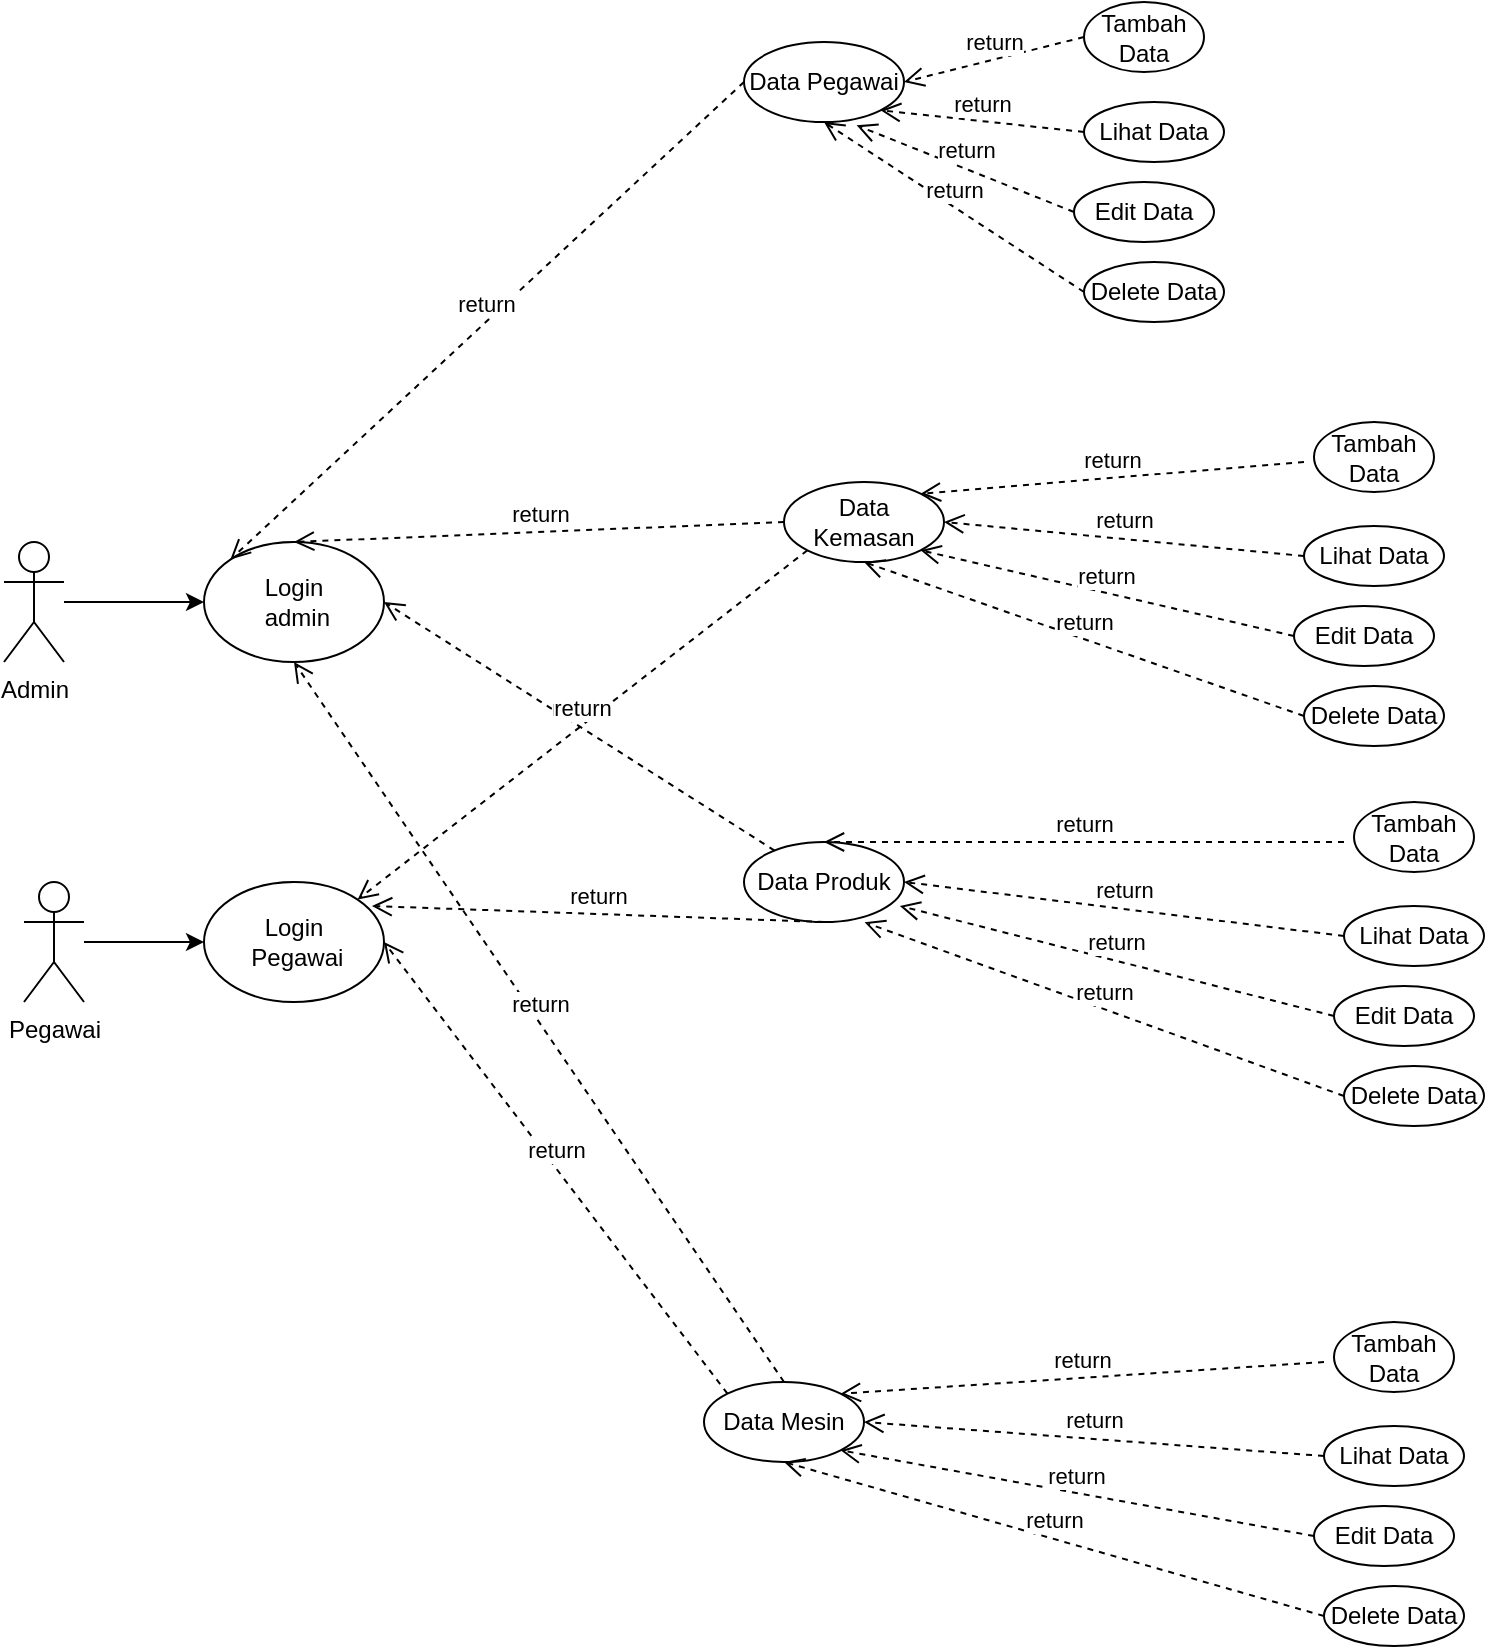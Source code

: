 <mxfile version="24.4.4" type="github" pages="2">
  <diagram id="ZZhZsLMx4fixm7O-FX01" name="Use Case">
    <mxGraphModel dx="1257" dy="609" grid="1" gridSize="10" guides="1" tooltips="1" connect="1" arrows="1" fold="1" page="1" pageScale="1" pageWidth="827" pageHeight="1169" math="0" shadow="0">
      <root>
        <mxCell id="0" />
        <mxCell id="1" parent="0" />
        <mxCell id="jrF-69iuw89U0HwYCnOZ-4" style="edgeStyle=orthogonalEdgeStyle;rounded=0;orthogonalLoop=1;jettySize=auto;html=1;" edge="1" parent="1" source="jrF-69iuw89U0HwYCnOZ-1" target="jrF-69iuw89U0HwYCnOZ-2">
          <mxGeometry relative="1" as="geometry" />
        </mxCell>
        <mxCell id="jrF-69iuw89U0HwYCnOZ-1" value="Admin" style="shape=umlActor;verticalLabelPosition=bottom;verticalAlign=top;html=1;outlineConnect=0;" vertex="1" parent="1">
          <mxGeometry x="70" y="270" width="30" height="60" as="geometry" />
        </mxCell>
        <mxCell id="jrF-69iuw89U0HwYCnOZ-2" value="Login&lt;br&gt;&lt;div&gt;&lt;span style=&quot;background-color: initial;&quot;&gt;&amp;nbsp;admin&lt;/span&gt;&lt;/div&gt;" style="ellipse;whiteSpace=wrap;html=1;" vertex="1" parent="1">
          <mxGeometry x="170" y="270" width="90" height="60" as="geometry" />
        </mxCell>
        <mxCell id="jrF-69iuw89U0HwYCnOZ-7" value="Data Kemasan" style="ellipse;whiteSpace=wrap;html=1;" vertex="1" parent="1">
          <mxGeometry x="460" y="240" width="80" height="40" as="geometry" />
        </mxCell>
        <mxCell id="jrF-69iuw89U0HwYCnOZ-9" value="Data Produk" style="ellipse;whiteSpace=wrap;html=1;" vertex="1" parent="1">
          <mxGeometry x="440" y="420" width="80" height="40" as="geometry" />
        </mxCell>
        <mxCell id="jrF-69iuw89U0HwYCnOZ-10" value="Data Mesin" style="ellipse;whiteSpace=wrap;html=1;" vertex="1" parent="1">
          <mxGeometry x="420" y="690" width="80" height="40" as="geometry" />
        </mxCell>
        <mxCell id="jrF-69iuw89U0HwYCnOZ-14" value="return" style="html=1;verticalAlign=bottom;endArrow=open;dashed=1;endSize=8;curved=0;rounded=0;entryX=0.5;entryY=0;entryDx=0;entryDy=0;exitX=0;exitY=0.5;exitDx=0;exitDy=0;" edge="1" parent="1" source="jrF-69iuw89U0HwYCnOZ-7" target="jrF-69iuw89U0HwYCnOZ-2">
          <mxGeometry relative="1" as="geometry">
            <mxPoint x="430" y="219.5" as="sourcePoint" />
            <mxPoint x="350" y="219.5" as="targetPoint" />
          </mxGeometry>
        </mxCell>
        <mxCell id="jrF-69iuw89U0HwYCnOZ-16" value="return" style="html=1;verticalAlign=bottom;endArrow=open;dashed=1;endSize=8;curved=0;rounded=0;entryX=1;entryY=0.5;entryDx=0;entryDy=0;" edge="1" parent="1" source="jrF-69iuw89U0HwYCnOZ-9" target="jrF-69iuw89U0HwYCnOZ-2">
          <mxGeometry relative="1" as="geometry">
            <mxPoint x="430" y="310" as="sourcePoint" />
            <mxPoint x="280" y="380.5" as="targetPoint" />
          </mxGeometry>
        </mxCell>
        <mxCell id="jrF-69iuw89U0HwYCnOZ-19" value="return" style="html=1;verticalAlign=bottom;endArrow=open;dashed=1;endSize=8;curved=0;rounded=0;entryX=0.5;entryY=1;entryDx=0;entryDy=0;exitX=0.5;exitY=0;exitDx=0;exitDy=0;" edge="1" parent="1" source="jrF-69iuw89U0HwYCnOZ-10" target="jrF-69iuw89U0HwYCnOZ-2">
          <mxGeometry relative="1" as="geometry">
            <mxPoint x="450" y="670" as="sourcePoint" />
            <mxPoint x="290" y="370" as="targetPoint" />
          </mxGeometry>
        </mxCell>
        <mxCell id="jrF-69iuw89U0HwYCnOZ-25" style="edgeStyle=orthogonalEdgeStyle;rounded=0;orthogonalLoop=1;jettySize=auto;html=1;entryX=0;entryY=0.5;entryDx=0;entryDy=0;" edge="1" parent="1" source="jrF-69iuw89U0HwYCnOZ-20" target="jrF-69iuw89U0HwYCnOZ-24">
          <mxGeometry relative="1" as="geometry" />
        </mxCell>
        <mxCell id="jrF-69iuw89U0HwYCnOZ-20" value="Pegawai" style="shape=umlActor;verticalLabelPosition=bottom;verticalAlign=top;html=1;outlineConnect=0;" vertex="1" parent="1">
          <mxGeometry x="80" y="440" width="30" height="60" as="geometry" />
        </mxCell>
        <mxCell id="jrF-69iuw89U0HwYCnOZ-22" value="Data Pegawai" style="ellipse;whiteSpace=wrap;html=1;" vertex="1" parent="1">
          <mxGeometry x="440" y="20" width="80" height="40" as="geometry" />
        </mxCell>
        <mxCell id="jrF-69iuw89U0HwYCnOZ-24" value="Login&lt;br&gt;&lt;div&gt;&lt;span style=&quot;background-color: initial;&quot;&gt;&amp;nbsp;Pegawai&lt;/span&gt;&lt;/div&gt;" style="ellipse;whiteSpace=wrap;html=1;" vertex="1" parent="1">
          <mxGeometry x="170" y="440" width="90" height="60" as="geometry" />
        </mxCell>
        <mxCell id="jrF-69iuw89U0HwYCnOZ-26" value="return" style="html=1;verticalAlign=bottom;endArrow=open;dashed=1;endSize=8;curved=0;rounded=0;exitX=0;exitY=0.5;exitDx=0;exitDy=0;entryX=0;entryY=0;entryDx=0;entryDy=0;" edge="1" parent="1" source="jrF-69iuw89U0HwYCnOZ-22" target="jrF-69iuw89U0HwYCnOZ-2">
          <mxGeometry relative="1" as="geometry">
            <mxPoint x="360" y="240" as="sourcePoint" />
            <mxPoint x="280" y="240" as="targetPoint" />
          </mxGeometry>
        </mxCell>
        <mxCell id="jrF-69iuw89U0HwYCnOZ-27" value="return" style="html=1;verticalAlign=bottom;endArrow=open;dashed=1;endSize=8;curved=0;rounded=0;entryX=1;entryY=0.5;entryDx=0;entryDy=0;exitX=0;exitY=0;exitDx=0;exitDy=0;" edge="1" parent="1" source="jrF-69iuw89U0HwYCnOZ-10" target="jrF-69iuw89U0HwYCnOZ-24">
          <mxGeometry relative="1" as="geometry">
            <mxPoint x="360" y="340" as="sourcePoint" />
            <mxPoint x="280" y="340" as="targetPoint" />
          </mxGeometry>
        </mxCell>
        <mxCell id="jrF-69iuw89U0HwYCnOZ-28" value="return" style="html=1;verticalAlign=bottom;endArrow=open;dashed=1;endSize=8;curved=0;rounded=0;exitX=0.5;exitY=1;exitDx=0;exitDy=0;entryX=0.933;entryY=0.2;entryDx=0;entryDy=0;entryPerimeter=0;" edge="1" parent="1" source="jrF-69iuw89U0HwYCnOZ-9" target="jrF-69iuw89U0HwYCnOZ-24">
          <mxGeometry relative="1" as="geometry">
            <mxPoint x="360" y="340" as="sourcePoint" />
            <mxPoint x="280" y="340" as="targetPoint" />
          </mxGeometry>
        </mxCell>
        <mxCell id="jrF-69iuw89U0HwYCnOZ-29" value="return" style="html=1;verticalAlign=bottom;endArrow=open;dashed=1;endSize=8;curved=0;rounded=0;exitX=0;exitY=1;exitDx=0;exitDy=0;entryX=1;entryY=0;entryDx=0;entryDy=0;" edge="1" parent="1" source="jrF-69iuw89U0HwYCnOZ-7" target="jrF-69iuw89U0HwYCnOZ-24">
          <mxGeometry relative="1" as="geometry">
            <mxPoint x="360" y="340" as="sourcePoint" />
            <mxPoint x="280" y="340" as="targetPoint" />
          </mxGeometry>
        </mxCell>
        <mxCell id="jrF-69iuw89U0HwYCnOZ-30" value="Tambah Data" style="ellipse;whiteSpace=wrap;html=1;" vertex="1" parent="1">
          <mxGeometry x="610" width="60" height="35" as="geometry" />
        </mxCell>
        <mxCell id="jrF-69iuw89U0HwYCnOZ-31" value="Edit Data" style="ellipse;whiteSpace=wrap;html=1;" vertex="1" parent="1">
          <mxGeometry x="605" y="90" width="70" height="30" as="geometry" />
        </mxCell>
        <mxCell id="jrF-69iuw89U0HwYCnOZ-32" value="return" style="html=1;verticalAlign=bottom;endArrow=open;dashed=1;endSize=8;curved=0;rounded=0;exitX=0;exitY=0.5;exitDx=0;exitDy=0;" edge="1" parent="1" source="jrF-69iuw89U0HwYCnOZ-30">
          <mxGeometry relative="1" as="geometry">
            <mxPoint x="590" y="40" as="sourcePoint" />
            <mxPoint x="520" y="40" as="targetPoint" />
          </mxGeometry>
        </mxCell>
        <mxCell id="jrF-69iuw89U0HwYCnOZ-33" value="return" style="html=1;verticalAlign=bottom;endArrow=open;dashed=1;endSize=8;curved=0;rounded=0;exitX=0;exitY=0.5;exitDx=0;exitDy=0;entryX=0.704;entryY=1.042;entryDx=0;entryDy=0;entryPerimeter=0;" edge="1" parent="1" source="jrF-69iuw89U0HwYCnOZ-31" target="jrF-69iuw89U0HwYCnOZ-22">
          <mxGeometry relative="1" as="geometry">
            <mxPoint x="590" y="40" as="sourcePoint" />
            <mxPoint x="520" y="50" as="targetPoint" />
          </mxGeometry>
        </mxCell>
        <mxCell id="jrF-69iuw89U0HwYCnOZ-34" value="Lihat Data" style="ellipse;whiteSpace=wrap;html=1;" vertex="1" parent="1">
          <mxGeometry x="610" y="50" width="70" height="30" as="geometry" />
        </mxCell>
        <mxCell id="jrF-69iuw89U0HwYCnOZ-35" value="Delete Data" style="ellipse;whiteSpace=wrap;html=1;" vertex="1" parent="1">
          <mxGeometry x="610" y="130" width="70" height="30" as="geometry" />
        </mxCell>
        <mxCell id="jrF-69iuw89U0HwYCnOZ-36" value="return" style="html=1;verticalAlign=bottom;endArrow=open;dashed=1;endSize=8;curved=0;rounded=0;entryX=1;entryY=1;entryDx=0;entryDy=0;exitX=0;exitY=0.5;exitDx=0;exitDy=0;" edge="1" parent="1" source="jrF-69iuw89U0HwYCnOZ-34" target="jrF-69iuw89U0HwYCnOZ-22">
          <mxGeometry relative="1" as="geometry">
            <mxPoint x="580" y="310" as="sourcePoint" />
            <mxPoint x="500" y="310" as="targetPoint" />
          </mxGeometry>
        </mxCell>
        <mxCell id="jrF-69iuw89U0HwYCnOZ-37" value="return" style="html=1;verticalAlign=bottom;endArrow=open;dashed=1;endSize=8;curved=0;rounded=0;entryX=0.5;entryY=1;entryDx=0;entryDy=0;exitX=0;exitY=0.5;exitDx=0;exitDy=0;" edge="1" parent="1" source="jrF-69iuw89U0HwYCnOZ-35" target="jrF-69iuw89U0HwYCnOZ-22">
          <mxGeometry relative="1" as="geometry">
            <mxPoint x="580" y="310" as="sourcePoint" />
            <mxPoint x="500" y="310" as="targetPoint" />
          </mxGeometry>
        </mxCell>
        <mxCell id="jrF-69iuw89U0HwYCnOZ-50" value="Edit Data" style="ellipse;whiteSpace=wrap;html=1;" vertex="1" parent="1">
          <mxGeometry x="715" y="302" width="70" height="30" as="geometry" />
        </mxCell>
        <mxCell id="jrF-69iuw89U0HwYCnOZ-51" value="return" style="html=1;verticalAlign=bottom;endArrow=open;dashed=1;endSize=8;curved=0;rounded=0;exitX=0;exitY=0.5;exitDx=0;exitDy=0;entryX=1;entryY=0;entryDx=0;entryDy=0;" edge="1" parent="1" target="jrF-69iuw89U0HwYCnOZ-7">
          <mxGeometry relative="1" as="geometry">
            <mxPoint x="720" y="230" as="sourcePoint" />
            <mxPoint x="630" y="252" as="targetPoint" />
          </mxGeometry>
        </mxCell>
        <mxCell id="jrF-69iuw89U0HwYCnOZ-52" value="return" style="html=1;verticalAlign=bottom;endArrow=open;dashed=1;endSize=8;curved=0;rounded=0;exitX=0;exitY=0.5;exitDx=0;exitDy=0;entryX=1;entryY=1;entryDx=0;entryDy=0;" edge="1" parent="1" source="jrF-69iuw89U0HwYCnOZ-50" target="jrF-69iuw89U0HwYCnOZ-7">
          <mxGeometry relative="1" as="geometry">
            <mxPoint x="700" y="252" as="sourcePoint" />
            <mxPoint x="606.32" y="273.68" as="targetPoint" />
          </mxGeometry>
        </mxCell>
        <mxCell id="jrF-69iuw89U0HwYCnOZ-53" value="Lihat Data" style="ellipse;whiteSpace=wrap;html=1;" vertex="1" parent="1">
          <mxGeometry x="720" y="262" width="70" height="30" as="geometry" />
        </mxCell>
        <mxCell id="jrF-69iuw89U0HwYCnOZ-54" value="Delete Data" style="ellipse;whiteSpace=wrap;html=1;" vertex="1" parent="1">
          <mxGeometry x="720" y="342" width="70" height="30" as="geometry" />
        </mxCell>
        <mxCell id="jrF-69iuw89U0HwYCnOZ-55" value="return" style="html=1;verticalAlign=bottom;endArrow=open;dashed=1;endSize=8;curved=0;rounded=0;entryX=1;entryY=0.5;entryDx=0;entryDy=0;exitX=0;exitY=0.5;exitDx=0;exitDy=0;" edge="1" parent="1" source="jrF-69iuw89U0HwYCnOZ-53" target="jrF-69iuw89U0HwYCnOZ-7">
          <mxGeometry relative="1" as="geometry">
            <mxPoint x="690" y="522" as="sourcePoint" />
            <mxPoint x="618.284" y="266.142" as="targetPoint" />
          </mxGeometry>
        </mxCell>
        <mxCell id="jrF-69iuw89U0HwYCnOZ-56" value="return" style="html=1;verticalAlign=bottom;endArrow=open;dashed=1;endSize=8;curved=0;rounded=0;entryX=0.5;entryY=1;entryDx=0;entryDy=0;exitX=0;exitY=0.5;exitDx=0;exitDy=0;" edge="1" parent="1" source="jrF-69iuw89U0HwYCnOZ-54" target="jrF-69iuw89U0HwYCnOZ-7">
          <mxGeometry relative="1" as="geometry">
            <mxPoint x="690" y="522" as="sourcePoint" />
            <mxPoint x="590" y="272.0" as="targetPoint" />
          </mxGeometry>
        </mxCell>
        <mxCell id="jrF-69iuw89U0HwYCnOZ-57" value="Tambah Data" style="ellipse;whiteSpace=wrap;html=1;" vertex="1" parent="1">
          <mxGeometry x="725" y="210" width="60" height="35" as="geometry" />
        </mxCell>
        <mxCell id="jrF-69iuw89U0HwYCnOZ-58" value="Edit Data" style="ellipse;whiteSpace=wrap;html=1;" vertex="1" parent="1">
          <mxGeometry x="735" y="492" width="70" height="30" as="geometry" />
        </mxCell>
        <mxCell id="jrF-69iuw89U0HwYCnOZ-59" value="return" style="html=1;verticalAlign=bottom;endArrow=open;dashed=1;endSize=8;curved=0;rounded=0;exitX=0;exitY=0.5;exitDx=0;exitDy=0;entryX=0.5;entryY=0;entryDx=0;entryDy=0;" edge="1" parent="1" target="jrF-69iuw89U0HwYCnOZ-9">
          <mxGeometry relative="1" as="geometry">
            <mxPoint x="740" y="420" as="sourcePoint" />
            <mxPoint x="548" y="436" as="targetPoint" />
          </mxGeometry>
        </mxCell>
        <mxCell id="jrF-69iuw89U0HwYCnOZ-60" value="return" style="html=1;verticalAlign=bottom;endArrow=open;dashed=1;endSize=8;curved=0;rounded=0;exitX=0;exitY=0.5;exitDx=0;exitDy=0;entryX=0.974;entryY=0.799;entryDx=0;entryDy=0;entryPerimeter=0;" edge="1" parent="1" source="jrF-69iuw89U0HwYCnOZ-58" target="jrF-69iuw89U0HwYCnOZ-9">
          <mxGeometry relative="1" as="geometry">
            <mxPoint x="720" y="442" as="sourcePoint" />
            <mxPoint x="548" y="464" as="targetPoint" />
          </mxGeometry>
        </mxCell>
        <mxCell id="jrF-69iuw89U0HwYCnOZ-61" value="Lihat Data" style="ellipse;whiteSpace=wrap;html=1;" vertex="1" parent="1">
          <mxGeometry x="740" y="452" width="70" height="30" as="geometry" />
        </mxCell>
        <mxCell id="jrF-69iuw89U0HwYCnOZ-62" value="Delete Data" style="ellipse;whiteSpace=wrap;html=1;" vertex="1" parent="1">
          <mxGeometry x="740" y="532" width="70" height="30" as="geometry" />
        </mxCell>
        <mxCell id="jrF-69iuw89U0HwYCnOZ-63" value="return" style="html=1;verticalAlign=bottom;endArrow=open;dashed=1;endSize=8;curved=0;rounded=0;entryX=1;entryY=0.5;entryDx=0;entryDy=0;exitX=0;exitY=0.5;exitDx=0;exitDy=0;" edge="1" parent="1" source="jrF-69iuw89U0HwYCnOZ-61" target="jrF-69iuw89U0HwYCnOZ-9">
          <mxGeometry relative="1" as="geometry">
            <mxPoint x="710" y="712" as="sourcePoint" />
            <mxPoint x="560" y="450" as="targetPoint" />
          </mxGeometry>
        </mxCell>
        <mxCell id="jrF-69iuw89U0HwYCnOZ-64" value="return" style="html=1;verticalAlign=bottom;endArrow=open;dashed=1;endSize=8;curved=0;rounded=0;entryX=0.754;entryY=1.004;entryDx=0;entryDy=0;exitX=0;exitY=0.5;exitDx=0;exitDy=0;entryPerimeter=0;" edge="1" parent="1" source="jrF-69iuw89U0HwYCnOZ-62" target="jrF-69iuw89U0HwYCnOZ-9">
          <mxGeometry relative="1" as="geometry">
            <mxPoint x="710" y="712" as="sourcePoint" />
            <mxPoint x="520" y="470" as="targetPoint" />
          </mxGeometry>
        </mxCell>
        <mxCell id="jrF-69iuw89U0HwYCnOZ-65" value="Tambah Data" style="ellipse;whiteSpace=wrap;html=1;" vertex="1" parent="1">
          <mxGeometry x="745" y="400" width="60" height="35" as="geometry" />
        </mxCell>
        <mxCell id="jrF-69iuw89U0HwYCnOZ-66" value="Edit Data" style="ellipse;whiteSpace=wrap;html=1;" vertex="1" parent="1">
          <mxGeometry x="725" y="752" width="70" height="30" as="geometry" />
        </mxCell>
        <mxCell id="jrF-69iuw89U0HwYCnOZ-67" value="return" style="html=1;verticalAlign=bottom;endArrow=open;dashed=1;endSize=8;curved=0;rounded=0;exitX=0;exitY=0.5;exitDx=0;exitDy=0;entryX=1;entryY=0;entryDx=0;entryDy=0;" edge="1" parent="1" target="jrF-69iuw89U0HwYCnOZ-10">
          <mxGeometry relative="1" as="geometry">
            <mxPoint x="730" y="680" as="sourcePoint" />
            <mxPoint x="538" y="696" as="targetPoint" />
          </mxGeometry>
        </mxCell>
        <mxCell id="jrF-69iuw89U0HwYCnOZ-68" value="return" style="html=1;verticalAlign=bottom;endArrow=open;dashed=1;endSize=8;curved=0;rounded=0;exitX=0;exitY=0.5;exitDx=0;exitDy=0;entryX=1;entryY=1;entryDx=0;entryDy=0;" edge="1" parent="1" source="jrF-69iuw89U0HwYCnOZ-66" target="jrF-69iuw89U0HwYCnOZ-10">
          <mxGeometry relative="1" as="geometry">
            <mxPoint x="710" y="702" as="sourcePoint" />
            <mxPoint x="538" y="724" as="targetPoint" />
          </mxGeometry>
        </mxCell>
        <mxCell id="jrF-69iuw89U0HwYCnOZ-69" value="Lihat Data" style="ellipse;whiteSpace=wrap;html=1;" vertex="1" parent="1">
          <mxGeometry x="730" y="712" width="70" height="30" as="geometry" />
        </mxCell>
        <mxCell id="jrF-69iuw89U0HwYCnOZ-70" value="Delete Data" style="ellipse;whiteSpace=wrap;html=1;" vertex="1" parent="1">
          <mxGeometry x="730" y="792" width="70" height="30" as="geometry" />
        </mxCell>
        <mxCell id="jrF-69iuw89U0HwYCnOZ-71" value="return" style="html=1;verticalAlign=bottom;endArrow=open;dashed=1;endSize=8;curved=0;rounded=0;entryX=1;entryY=0.5;entryDx=0;entryDy=0;exitX=0;exitY=0.5;exitDx=0;exitDy=0;" edge="1" parent="1" source="jrF-69iuw89U0HwYCnOZ-69" target="jrF-69iuw89U0HwYCnOZ-10">
          <mxGeometry relative="1" as="geometry">
            <mxPoint x="700" y="972" as="sourcePoint" />
            <mxPoint x="550" y="710" as="targetPoint" />
          </mxGeometry>
        </mxCell>
        <mxCell id="jrF-69iuw89U0HwYCnOZ-72" value="return" style="html=1;verticalAlign=bottom;endArrow=open;dashed=1;endSize=8;curved=0;rounded=0;entryX=0.5;entryY=1;entryDx=0;entryDy=0;exitX=0;exitY=0.5;exitDx=0;exitDy=0;" edge="1" parent="1" source="jrF-69iuw89U0HwYCnOZ-70" target="jrF-69iuw89U0HwYCnOZ-10">
          <mxGeometry relative="1" as="geometry">
            <mxPoint x="700" y="972" as="sourcePoint" />
            <mxPoint x="510" y="730" as="targetPoint" />
          </mxGeometry>
        </mxCell>
        <mxCell id="jrF-69iuw89U0HwYCnOZ-73" value="Tambah Data" style="ellipse;whiteSpace=wrap;html=1;" vertex="1" parent="1">
          <mxGeometry x="735" y="660" width="60" height="35" as="geometry" />
        </mxCell>
      </root>
    </mxGraphModel>
  </diagram>
  <diagram name="Page-1" id="2YBvvXClWsGukQMizWep">
    <mxGraphModel dx="880" dy="426" grid="1" gridSize="10" guides="1" tooltips="1" connect="1" arrows="1" fold="1" page="1" pageScale="1" pageWidth="850" pageHeight="1100" math="0" shadow="0">
      <root>
        <mxCell id="0" />
        <mxCell id="1" parent="0" />
        <mxCell id="aM9ryv3xv72pqoxQDRHE-1" value=":Object" style="shape=umlLifeline;perimeter=lifelinePerimeter;whiteSpace=wrap;html=1;container=0;dropTarget=0;collapsible=0;recursiveResize=0;outlineConnect=0;portConstraint=eastwest;newEdgeStyle={&quot;edgeStyle&quot;:&quot;elbowEdgeStyle&quot;,&quot;elbow&quot;:&quot;vertical&quot;,&quot;curved&quot;:0,&quot;rounded&quot;:0};" parent="1" vertex="1">
          <mxGeometry x="260" y="50" width="100" height="300" as="geometry" />
        </mxCell>
        <mxCell id="aM9ryv3xv72pqoxQDRHE-2" value="" style="html=1;points=[];perimeter=orthogonalPerimeter;outlineConnect=0;targetShapes=umlLifeline;portConstraint=eastwest;newEdgeStyle={&quot;edgeStyle&quot;:&quot;elbowEdgeStyle&quot;,&quot;elbow&quot;:&quot;vertical&quot;,&quot;curved&quot;:0,&quot;rounded&quot;:0};" parent="aM9ryv3xv72pqoxQDRHE-1" vertex="1">
          <mxGeometry x="45" y="70" width="10" height="190" as="geometry" />
        </mxCell>
        <mxCell id="aM9ryv3xv72pqoxQDRHE-3" value="dispatch" style="html=1;verticalAlign=bottom;startArrow=oval;endArrow=block;startSize=8;edgeStyle=elbowEdgeStyle;elbow=vertical;curved=0;rounded=0;" parent="aM9ryv3xv72pqoxQDRHE-1" target="aM9ryv3xv72pqoxQDRHE-2" edge="1">
          <mxGeometry relative="1" as="geometry">
            <mxPoint x="-15" y="70" as="sourcePoint" />
          </mxGeometry>
        </mxCell>
        <mxCell id="aM9ryv3xv72pqoxQDRHE-4" value="" style="html=1;points=[];perimeter=orthogonalPerimeter;outlineConnect=0;targetShapes=umlLifeline;portConstraint=eastwest;newEdgeStyle={&quot;edgeStyle&quot;:&quot;elbowEdgeStyle&quot;,&quot;elbow&quot;:&quot;vertical&quot;,&quot;curved&quot;:0,&quot;rounded&quot;:0};" parent="aM9ryv3xv72pqoxQDRHE-1" vertex="1">
          <mxGeometry x="50" y="120" width="10" height="80" as="geometry" />
        </mxCell>
        <mxCell id="aM9ryv3xv72pqoxQDRHE-5" value=":Object" style="shape=umlLifeline;perimeter=lifelinePerimeter;whiteSpace=wrap;html=1;container=0;dropTarget=0;collapsible=0;recursiveResize=0;outlineConnect=0;portConstraint=eastwest;newEdgeStyle={&quot;edgeStyle&quot;:&quot;elbowEdgeStyle&quot;,&quot;elbow&quot;:&quot;vertical&quot;,&quot;curved&quot;:0,&quot;rounded&quot;:0};" parent="1" vertex="1">
          <mxGeometry x="440" y="50" width="100" height="300" as="geometry" />
        </mxCell>
        <mxCell id="aM9ryv3xv72pqoxQDRHE-6" value="" style="html=1;points=[];perimeter=orthogonalPerimeter;outlineConnect=0;targetShapes=umlLifeline;portConstraint=eastwest;newEdgeStyle={&quot;edgeStyle&quot;:&quot;elbowEdgeStyle&quot;,&quot;elbow&quot;:&quot;vertical&quot;,&quot;curved&quot;:0,&quot;rounded&quot;:0};" parent="aM9ryv3xv72pqoxQDRHE-5" vertex="1">
          <mxGeometry x="45" y="80" width="10" height="170" as="geometry" />
        </mxCell>
        <mxCell id="aM9ryv3xv72pqoxQDRHE-7" value="dispatch" style="html=1;verticalAlign=bottom;endArrow=block;edgeStyle=elbowEdgeStyle;elbow=vertical;curved=0;rounded=0;" parent="1" source="aM9ryv3xv72pqoxQDRHE-2" target="aM9ryv3xv72pqoxQDRHE-6" edge="1">
          <mxGeometry relative="1" as="geometry">
            <mxPoint x="415" y="140" as="sourcePoint" />
            <Array as="points">
              <mxPoint x="400" y="130" />
            </Array>
          </mxGeometry>
        </mxCell>
        <mxCell id="aM9ryv3xv72pqoxQDRHE-8" value="return" style="html=1;verticalAlign=bottom;endArrow=open;dashed=1;endSize=8;edgeStyle=elbowEdgeStyle;elbow=vertical;curved=0;rounded=0;" parent="1" source="aM9ryv3xv72pqoxQDRHE-6" target="aM9ryv3xv72pqoxQDRHE-2" edge="1">
          <mxGeometry relative="1" as="geometry">
            <mxPoint x="415" y="215" as="targetPoint" />
            <Array as="points">
              <mxPoint x="410" y="290" />
            </Array>
          </mxGeometry>
        </mxCell>
        <mxCell id="aM9ryv3xv72pqoxQDRHE-9" value="callback" style="html=1;verticalAlign=bottom;endArrow=block;edgeStyle=elbowEdgeStyle;elbow=vertical;curved=0;rounded=0;" parent="1" source="aM9ryv3xv72pqoxQDRHE-6" target="aM9ryv3xv72pqoxQDRHE-4" edge="1">
          <mxGeometry relative="1" as="geometry">
            <mxPoint x="395" y="170" as="sourcePoint" />
            <Array as="points">
              <mxPoint x="410" y="170" />
            </Array>
          </mxGeometry>
        </mxCell>
        <mxCell id="aM9ryv3xv72pqoxQDRHE-10" value="return" style="html=1;verticalAlign=bottom;endArrow=open;dashed=1;endSize=8;edgeStyle=elbowEdgeStyle;elbow=vertical;curved=0;rounded=0;" parent="1" source="aM9ryv3xv72pqoxQDRHE-4" target="aM9ryv3xv72pqoxQDRHE-6" edge="1">
          <mxGeometry relative="1" as="geometry">
            <mxPoint x="395" y="245" as="targetPoint" />
            <Array as="points">
              <mxPoint x="400" y="240" />
            </Array>
          </mxGeometry>
        </mxCell>
      </root>
    </mxGraphModel>
  </diagram>
</mxfile>
